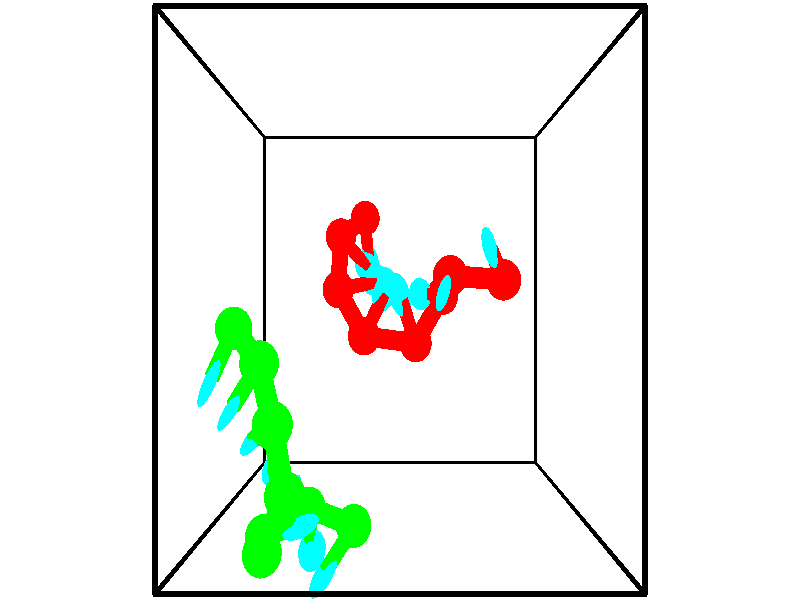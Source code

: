 // switches for output
#declare DRAW_BASES = 1; // possible values are 0, 1; only relevant for DNA ribbons
#declare DRAW_BASES_TYPE = 3; // possible values are 1, 2, 3; only relevant for DNA ribbons
#declare DRAW_FOG = 0; // set to 1 to enable fog

#include "colors.inc"

#include "transforms.inc"
background { rgb <1, 1, 1>}

#default {
   normal{
       ripples 0.25
       frequency 0.20
       turbulence 0.2
       lambda 5
   }
	finish {
		phong 0.1
		phong_size 40.
	}
}

// original window dimensions: 1024x640


// camera settings

camera {
	sky <-0, 1, 0>
	up <-0, 1, 0>
	right 1.6 * <1, 0, 0>
	location <2.5, 2.5, 11.1562>
	look_at <2.5, 2.5, 2.5>
	direction <0, 0, -8.6562>
	angle 67.0682
}


# declare cpy_camera_pos = <2.5, 2.5, 11.1562>;
# if (DRAW_FOG = 1)
fog {
	fog_type 2
	up vnormalize(cpy_camera_pos)
	color rgbt<1,1,1,0.3>
	distance 1e-5
	fog_alt 3e-3
	fog_offset 4
}
# end


// LIGHTS

# declare lum = 6;
global_settings {
	ambient_light rgb lum * <0.05, 0.05, 0.05>
	max_trace_level 15
}# declare cpy_direct_light_amount = 0.25;
light_source
{	1000 * <-1, -1, 1>,
	rgb lum * cpy_direct_light_amount
	parallel
}

light_source
{	1000 * <1, 1, -1>,
	rgb lum * cpy_direct_light_amount
	parallel
}

// strand 0

// nucleotide -1

// particle -1
sphere {
	<4.003995, 2.742646, 2.397803> 0.250000
	pigment { color rgbt <1,0,0,0> }
	no_shadow
}
cylinder {
	<3.844900, 2.943811, 2.704759>,  <3.749443, 3.064510, 2.888932>, 0.100000
	pigment { color rgbt <1,0,0,0> }
	no_shadow
}
cylinder {
	<3.844900, 2.943811, 2.704759>,  <4.003995, 2.742646, 2.397803>, 0.100000
	pigment { color rgbt <1,0,0,0> }
	no_shadow
}

// particle -1
sphere {
	<3.844900, 2.943811, 2.704759> 0.100000
	pigment { color rgbt <1,0,0,0> }
	no_shadow
}
sphere {
	0, 1
	scale<0.080000,0.200000,0.300000>
	matrix <0.916479, 0.178346, 0.358133,
		0.043248, 0.845738, -0.531842,
		-0.397738, 0.502911, 0.767388,
		3.725579, 3.094684, 2.934975>
	pigment { color rgbt <0,1,1,0> }
	no_shadow
}
cylinder {
	<3.228832, 2.794118, 2.384422>,  <4.003995, 2.742646, 2.397803>, 0.130000
	pigment { color rgbt <1,0,0,0> }
	no_shadow
}

// nucleotide -1

// particle -1
sphere {
	<3.228832, 2.794118, 2.384422> 0.250000
	pigment { color rgbt <1,0,0,0> }
	no_shadow
}
cylinder {
	<3.146818, 2.671307, 2.756162>,  <3.097610, 2.597620, 2.979207>, 0.100000
	pigment { color rgbt <1,0,0,0> }
	no_shadow
}
cylinder {
	<3.146818, 2.671307, 2.756162>,  <3.228832, 2.794118, 2.384422>, 0.100000
	pigment { color rgbt <1,0,0,0> }
	no_shadow
}

// particle -1
sphere {
	<3.146818, 2.671307, 2.756162> 0.100000
	pigment { color rgbt <1,0,0,0> }
	no_shadow
}
sphere {
	0, 1
	scale<0.080000,0.200000,0.300000>
	matrix <-0.943618, 0.314144, -0.104399,
		-0.259896, -0.898358, -0.354127,
		-0.205034, -0.307028, 0.929352,
		3.085308, 2.579199, 3.034968>
	pigment { color rgbt <0,1,1,0> }
	no_shadow
}
cylinder {
	<3.166575, 2.551296, 1.626439>,  <3.228832, 2.794118, 2.384422>, 0.130000
	pigment { color rgbt <1,0,0,0> }
	no_shadow
}

// nucleotide -1

// particle -1
sphere {
	<3.166575, 2.551296, 1.626439> 0.250000
	pigment { color rgbt <1,0,0,0> }
	no_shadow
}
cylinder {
	<2.959013, 2.563506, 1.968154>,  <2.834476, 2.570831, 2.173183>, 0.100000
	pigment { color rgbt <1,0,0,0> }
	no_shadow
}
cylinder {
	<2.959013, 2.563506, 1.968154>,  <3.166575, 2.551296, 1.626439>, 0.100000
	pigment { color rgbt <1,0,0,0> }
	no_shadow
}

// particle -1
sphere {
	<2.959013, 2.563506, 1.968154> 0.100000
	pigment { color rgbt <1,0,0,0> }
	no_shadow
}
sphere {
	0, 1
	scale<0.080000,0.200000,0.300000>
	matrix <-0.854498, -0.046447, -0.517374,
		0.023888, -0.998454, 0.050183,
		-0.518905, 0.030522, 0.854287,
		2.803342, 2.572663, 2.224440>
	pigment { color rgbt <0,1,1,0> }
	no_shadow
}
cylinder {
	<2.745366, 1.937441, 1.704121>,  <3.166575, 2.551296, 1.626439>, 0.130000
	pigment { color rgbt <1,0,0,0> }
	no_shadow
}

// nucleotide -1

// particle -1
sphere {
	<2.745366, 1.937441, 1.704121> 0.250000
	pigment { color rgbt <1,0,0,0> }
	no_shadow
}
cylinder {
	<2.603886, 2.293177, 1.820032>,  <2.518997, 2.506618, 1.889579>, 0.100000
	pigment { color rgbt <1,0,0,0> }
	no_shadow
}
cylinder {
	<2.603886, 2.293177, 1.820032>,  <2.745366, 1.937441, 1.704121>, 0.100000
	pigment { color rgbt <1,0,0,0> }
	no_shadow
}

// particle -1
sphere {
	<2.603886, 2.293177, 1.820032> 0.100000
	pigment { color rgbt <1,0,0,0> }
	no_shadow
}
sphere {
	0, 1
	scale<0.080000,0.200000,0.300000>
	matrix <-0.685544, -0.035717, -0.727155,
		-0.636337, -0.455850, 0.622314,
		-0.353701, 0.889339, 0.289777,
		2.497775, 2.559979, 1.906966>
	pigment { color rgbt <0,1,1,0> }
	no_shadow
}
cylinder {
	<1.937061, 2.027851, 1.720418>,  <2.745366, 1.937441, 1.704121>, 0.130000
	pigment { color rgbt <1,0,0,0> }
	no_shadow
}

// nucleotide -1

// particle -1
sphere {
	<1.937061, 2.027851, 1.720418> 0.250000
	pigment { color rgbt <1,0,0,0> }
	no_shadow
}
cylinder {
	<2.125509, 2.363010, 1.610165>,  <2.238578, 2.564106, 1.544013>, 0.100000
	pigment { color rgbt <1,0,0,0> }
	no_shadow
}
cylinder {
	<2.125509, 2.363010, 1.610165>,  <1.937061, 2.027851, 1.720418>, 0.100000
	pigment { color rgbt <1,0,0,0> }
	no_shadow
}

// particle -1
sphere {
	<2.125509, 2.363010, 1.610165> 0.100000
	pigment { color rgbt <1,0,0,0> }
	no_shadow
}
sphere {
	0, 1
	scale<0.080000,0.200000,0.300000>
	matrix <-0.527308, 0.017037, -0.849503,
		-0.707101, 0.545561, 0.449857,
		0.471120, 0.837898, -0.275632,
		2.266845, 2.614379, 1.527475>
	pigment { color rgbt <0,1,1,0> }
	no_shadow
}
cylinder {
	<1.506706, 2.641260, 1.441943>,  <1.937061, 2.027851, 1.720418>, 0.130000
	pigment { color rgbt <1,0,0,0> }
	no_shadow
}

// nucleotide -1

// particle -1
sphere {
	<1.506706, 2.641260, 1.441943> 0.250000
	pigment { color rgbt <1,0,0,0> }
	no_shadow
}
cylinder {
	<1.869509, 2.710193, 1.288248>,  <2.087191, 2.751553, 1.196031>, 0.100000
	pigment { color rgbt <1,0,0,0> }
	no_shadow
}
cylinder {
	<1.869509, 2.710193, 1.288248>,  <1.506706, 2.641260, 1.441943>, 0.100000
	pigment { color rgbt <1,0,0,0> }
	no_shadow
}

// particle -1
sphere {
	<1.869509, 2.710193, 1.288248> 0.100000
	pigment { color rgbt <1,0,0,0> }
	no_shadow
}
sphere {
	0, 1
	scale<0.080000,0.200000,0.300000>
	matrix <-0.414135, 0.199596, -0.888062,
		-0.076349, 0.964605, 0.252404,
		0.907008, 0.172332, -0.384238,
		2.141611, 2.761893, 1.172977>
	pigment { color rgbt <0,1,1,0> }
	no_shadow
}
cylinder {
	<1.521620, 3.376468, 1.145138>,  <1.506706, 2.641260, 1.441943>, 0.130000
	pigment { color rgbt <1,0,0,0> }
	no_shadow
}

// nucleotide -1

// particle -1
sphere {
	<1.521620, 3.376468, 1.145138> 0.250000
	pigment { color rgbt <1,0,0,0> }
	no_shadow
}
cylinder {
	<1.778824, 3.123695, 0.972071>,  <1.933146, 2.972032, 0.868230>, 0.100000
	pigment { color rgbt <1,0,0,0> }
	no_shadow
}
cylinder {
	<1.778824, 3.123695, 0.972071>,  <1.521620, 3.376468, 1.145138>, 0.100000
	pigment { color rgbt <1,0,0,0> }
	no_shadow
}

// particle -1
sphere {
	<1.778824, 3.123695, 0.972071> 0.100000
	pigment { color rgbt <1,0,0,0> }
	no_shadow
}
sphere {
	0, 1
	scale<0.080000,0.200000,0.300000>
	matrix <-0.427861, 0.172152, -0.887298,
		0.635197, 0.755663, -0.159684,
		0.643009, -0.631931, -0.432669,
		1.971726, 2.934116, 0.842270>
	pigment { color rgbt <0,1,1,0> }
	no_shadow
}
cylinder {
	<1.895411, 3.684953, 0.650952>,  <1.521620, 3.376468, 1.145138>, 0.130000
	pigment { color rgbt <1,0,0,0> }
	no_shadow
}

// nucleotide -1

// particle -1
sphere {
	<1.895411, 3.684953, 0.650952> 0.250000
	pigment { color rgbt <1,0,0,0> }
	no_shadow
}
cylinder {
	<1.926640, 3.297645, 0.555994>,  <1.945377, 3.065260, 0.499019>, 0.100000
	pigment { color rgbt <1,0,0,0> }
	no_shadow
}
cylinder {
	<1.926640, 3.297645, 0.555994>,  <1.895411, 3.684953, 0.650952>, 0.100000
	pigment { color rgbt <1,0,0,0> }
	no_shadow
}

// particle -1
sphere {
	<1.926640, 3.297645, 0.555994> 0.100000
	pigment { color rgbt <1,0,0,0> }
	no_shadow
}
sphere {
	0, 1
	scale<0.080000,0.200000,0.300000>
	matrix <-0.531256, 0.161090, -0.831756,
		0.843607, 0.191054, -0.501823,
		0.078072, -0.968271, -0.237395,
		1.950061, 3.007163, 0.484776>
	pigment { color rgbt <0,1,1,0> }
	no_shadow
}
// strand 1

// nucleotide -1

// particle -1
sphere {
	<1.842340, -0.171383, 2.585220> 0.250000
	pigment { color rgbt <0,1,0,0> }
	no_shadow
}
cylinder {
	<1.601622, -0.487370, 2.632193>,  <1.457191, -0.676963, 2.660376>, 0.100000
	pigment { color rgbt <0,1,0,0> }
	no_shadow
}
cylinder {
	<1.601622, -0.487370, 2.632193>,  <1.842340, -0.171383, 2.585220>, 0.100000
	pigment { color rgbt <0,1,0,0> }
	no_shadow
}

// particle -1
sphere {
	<1.601622, -0.487370, 2.632193> 0.100000
	pigment { color rgbt <0,1,0,0> }
	no_shadow
}
sphere {
	0, 1
	scale<0.080000,0.200000,0.300000>
	matrix <-0.703860, 0.594085, 0.389415,
		-0.377391, 0.151692, -0.913545,
		-0.601795, -0.789970, 0.117433,
		1.421083, -0.724361, 2.667422>
	pigment { color rgbt <0,1,1,0> }
	no_shadow
}
cylinder {
	<1.136423, -0.074134, 2.169459>,  <1.842340, -0.171383, 2.585220>, 0.130000
	pigment { color rgbt <0,1,0,0> }
	no_shadow
}

// nucleotide -1

// particle -1
sphere {
	<1.136423, -0.074134, 2.169459> 0.250000
	pigment { color rgbt <0,1,0,0> }
	no_shadow
}
cylinder {
	<1.216446, -0.257088, 2.516048>,  <1.264460, -0.366860, 2.724002>, 0.100000
	pigment { color rgbt <0,1,0,0> }
	no_shadow
}
cylinder {
	<1.216446, -0.257088, 2.516048>,  <1.136423, -0.074134, 2.169459>, 0.100000
	pigment { color rgbt <0,1,0,0> }
	no_shadow
}

// particle -1
sphere {
	<1.216446, -0.257088, 2.516048> 0.100000
	pigment { color rgbt <0,1,0,0> }
	no_shadow
}
sphere {
	0, 1
	scale<0.080000,0.200000,0.300000>
	matrix <-0.305043, 0.811322, 0.498703,
		-0.931088, -0.364081, 0.022789,
		0.200058, -0.457385, 0.866473,
		1.276464, -0.394303, 2.775990>
	pigment { color rgbt <0,1,1,0> }
	no_shadow
}
cylinder {
	<0.565379, -0.281749, 2.623382>,  <1.136423, -0.074134, 2.169459>, 0.130000
	pigment { color rgbt <0,1,0,0> }
	no_shadow
}

// nucleotide -1

// particle -1
sphere {
	<0.565379, -0.281749, 2.623382> 0.250000
	pigment { color rgbt <0,1,0,0> }
	no_shadow
}
cylinder {
	<0.897336, -0.162149, 2.811798>,  <1.096510, -0.090390, 2.924848>, 0.100000
	pigment { color rgbt <0,1,0,0> }
	no_shadow
}
cylinder {
	<0.897336, -0.162149, 2.811798>,  <0.565379, -0.281749, 2.623382>, 0.100000
	pigment { color rgbt <0,1,0,0> }
	no_shadow
}

// particle -1
sphere {
	<0.897336, -0.162149, 2.811798> 0.100000
	pigment { color rgbt <0,1,0,0> }
	no_shadow
}
sphere {
	0, 1
	scale<0.080000,0.200000,0.300000>
	matrix <-0.438185, 0.871911, 0.218551,
		-0.345359, -0.387777, 0.854609,
		0.829892, 0.298998, 0.471040,
		1.146304, -0.072450, 2.953110>
	pigment { color rgbt <0,1,1,0> }
	no_shadow
}
cylinder {
	<0.721637, -0.222656, 3.379789>,  <0.565379, -0.281749, 2.623382>, 0.130000
	pigment { color rgbt <0,1,0,0> }
	no_shadow
}

// nucleotide -1

// particle -1
sphere {
	<0.721637, -0.222656, 3.379789> 0.250000
	pigment { color rgbt <0,1,0,0> }
	no_shadow
}
cylinder {
	<0.862711, 0.053938, 3.127611>,  <0.947356, 0.219894, 2.976304>, 0.100000
	pigment { color rgbt <0,1,0,0> }
	no_shadow
}
cylinder {
	<0.862711, 0.053938, 3.127611>,  <0.721637, -0.222656, 3.379789>, 0.100000
	pigment { color rgbt <0,1,0,0> }
	no_shadow
}

// particle -1
sphere {
	<0.862711, 0.053938, 3.127611> 0.100000
	pigment { color rgbt <0,1,0,0> }
	no_shadow
}
sphere {
	0, 1
	scale<0.080000,0.200000,0.300000>
	matrix <-0.610783, 0.680537, 0.404739,
		0.708913, 0.242323, 0.662361,
		0.352683, 0.691483, -0.630448,
		0.968517, 0.261383, 2.938477>
	pigment { color rgbt <0,1,1,0> }
	no_shadow
}
cylinder {
	<1.069210, 0.473185, 3.665628>,  <0.721637, -0.222656, 3.379789>, 0.130000
	pigment { color rgbt <0,1,0,0> }
	no_shadow
}

// nucleotide -1

// particle -1
sphere {
	<1.069210, 0.473185, 3.665628> 0.250000
	pigment { color rgbt <0,1,0,0> }
	no_shadow
}
cylinder {
	<0.916293, 0.551465, 3.304396>,  <0.824542, 0.598433, 3.087656>, 0.100000
	pigment { color rgbt <0,1,0,0> }
	no_shadow
}
cylinder {
	<0.916293, 0.551465, 3.304396>,  <1.069210, 0.473185, 3.665628>, 0.100000
	pigment { color rgbt <0,1,0,0> }
	no_shadow
}

// particle -1
sphere {
	<0.916293, 0.551465, 3.304396> 0.100000
	pigment { color rgbt <0,1,0,0> }
	no_shadow
}
sphere {
	0, 1
	scale<0.080000,0.200000,0.300000>
	matrix <-0.626818, 0.663156, 0.409052,
		0.678935, 0.722445, -0.130852,
		-0.382293, 0.195699, -0.903080,
		0.801605, 0.610175, 3.033472>
	pigment { color rgbt <0,1,1,0> }
	no_shadow
}
cylinder {
	<0.917964, 1.202375, 3.674929>,  <1.069210, 0.473185, 3.665628>, 0.130000
	pigment { color rgbt <0,1,0,0> }
	no_shadow
}

// nucleotide -1

// particle -1
sphere {
	<0.917964, 1.202375, 3.674929> 0.250000
	pigment { color rgbt <0,1,0,0> }
	no_shadow
}
cylinder {
	<0.702461, 1.058832, 3.370046>,  <0.573158, 0.972706, 3.187116>, 0.100000
	pigment { color rgbt <0,1,0,0> }
	no_shadow
}
cylinder {
	<0.702461, 1.058832, 3.370046>,  <0.917964, 1.202375, 3.674929>, 0.100000
	pigment { color rgbt <0,1,0,0> }
	no_shadow
}

// particle -1
sphere {
	<0.702461, 1.058832, 3.370046> 0.100000
	pigment { color rgbt <0,1,0,0> }
	no_shadow
}
sphere {
	0, 1
	scale<0.080000,0.200000,0.300000>
	matrix <-0.723940, 0.659929, 0.201007,
		0.430870, 0.660087, -0.615334,
		-0.538759, -0.358857, -0.762208,
		0.540833, 0.951175, 3.141383>
	pigment { color rgbt <0,1,1,0> }
	no_shadow
}
cylinder {
	<0.678818, 1.814690, 3.347359>,  <0.917964, 1.202375, 3.674929>, 0.130000
	pigment { color rgbt <0,1,0,0> }
	no_shadow
}

// nucleotide -1

// particle -1
sphere {
	<0.678818, 1.814690, 3.347359> 0.250000
	pigment { color rgbt <0,1,0,0> }
	no_shadow
}
cylinder {
	<0.439423, 1.514382, 3.235533>,  <0.295786, 1.334198, 3.168437>, 0.100000
	pigment { color rgbt <0,1,0,0> }
	no_shadow
}
cylinder {
	<0.439423, 1.514382, 3.235533>,  <0.678818, 1.814690, 3.347359>, 0.100000
	pigment { color rgbt <0,1,0,0> }
	no_shadow
}

// particle -1
sphere {
	<0.439423, 1.514382, 3.235533> 0.100000
	pigment { color rgbt <0,1,0,0> }
	no_shadow
}
sphere {
	0, 1
	scale<0.080000,0.200000,0.300000>
	matrix <-0.796970, 0.593474, 0.112371,
		0.081550, 0.290057, -0.953528,
		-0.598488, -0.750770, -0.279565,
		0.259877, 1.289151, 3.151663>
	pigment { color rgbt <0,1,1,0> }
	no_shadow
}
cylinder {
	<0.195960, 2.172974, 2.788078>,  <0.678818, 1.814690, 3.347359>, 0.130000
	pigment { color rgbt <0,1,0,0> }
	no_shadow
}

// nucleotide -1

// particle -1
sphere {
	<0.195960, 2.172974, 2.788078> 0.250000
	pigment { color rgbt <0,1,0,0> }
	no_shadow
}
cylinder {
	<0.052287, 1.832788, 2.941804>,  <-0.033917, 1.628677, 3.034040>, 0.100000
	pigment { color rgbt <0,1,0,0> }
	no_shadow
}
cylinder {
	<0.052287, 1.832788, 2.941804>,  <0.195960, 2.172974, 2.788078>, 0.100000
	pigment { color rgbt <0,1,0,0> }
	no_shadow
}

// particle -1
sphere {
	<0.052287, 1.832788, 2.941804> 0.100000
	pigment { color rgbt <0,1,0,0> }
	no_shadow
}
sphere {
	0, 1
	scale<0.080000,0.200000,0.300000>
	matrix <-0.871341, 0.453100, 0.188322,
		-0.334295, -0.267230, -0.903789,
		-0.359182, -0.850464, 0.384317,
		-0.055468, 1.577649, 3.057100>
	pigment { color rgbt <0,1,1,0> }
	no_shadow
}
// box output
cylinder {
	<0.000000, 0.000000, 0.000000>,  <5.000000, 0.000000, 0.000000>, 0.025000
	pigment { color rgbt <0,0,0,0> }
	no_shadow
}
cylinder {
	<0.000000, 0.000000, 0.000000>,  <0.000000, 5.000000, 0.000000>, 0.025000
	pigment { color rgbt <0,0,0,0> }
	no_shadow
}
cylinder {
	<0.000000, 0.000000, 0.000000>,  <0.000000, 0.000000, 5.000000>, 0.025000
	pigment { color rgbt <0,0,0,0> }
	no_shadow
}
cylinder {
	<5.000000, 5.000000, 5.000000>,  <0.000000, 5.000000, 5.000000>, 0.025000
	pigment { color rgbt <0,0,0,0> }
	no_shadow
}
cylinder {
	<5.000000, 5.000000, 5.000000>,  <5.000000, 0.000000, 5.000000>, 0.025000
	pigment { color rgbt <0,0,0,0> }
	no_shadow
}
cylinder {
	<5.000000, 5.000000, 5.000000>,  <5.000000, 5.000000, 0.000000>, 0.025000
	pigment { color rgbt <0,0,0,0> }
	no_shadow
}
cylinder {
	<0.000000, 0.000000, 5.000000>,  <0.000000, 5.000000, 5.000000>, 0.025000
	pigment { color rgbt <0,0,0,0> }
	no_shadow
}
cylinder {
	<0.000000, 0.000000, 5.000000>,  <5.000000, 0.000000, 5.000000>, 0.025000
	pigment { color rgbt <0,0,0,0> }
	no_shadow
}
cylinder {
	<5.000000, 5.000000, 0.000000>,  <0.000000, 5.000000, 0.000000>, 0.025000
	pigment { color rgbt <0,0,0,0> }
	no_shadow
}
cylinder {
	<5.000000, 5.000000, 0.000000>,  <5.000000, 0.000000, 0.000000>, 0.025000
	pigment { color rgbt <0,0,0,0> }
	no_shadow
}
cylinder {
	<5.000000, 0.000000, 5.000000>,  <5.000000, 0.000000, 0.000000>, 0.025000
	pigment { color rgbt <0,0,0,0> }
	no_shadow
}
cylinder {
	<0.000000, 5.000000, 0.000000>,  <0.000000, 5.000000, 5.000000>, 0.025000
	pigment { color rgbt <0,0,0,0> }
	no_shadow
}
// end of box output
